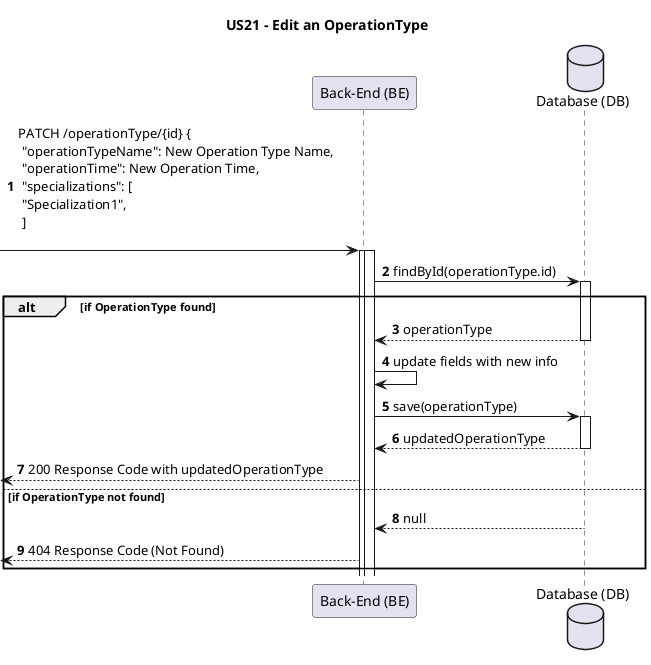 @startuml
'https://plantuml.com/sequence-diagram

title US21 - Edit an OperationType

autonumber

participant "Back-End (BE)" as sys
database "Database (DB)" as db

-> sys +: PATCH /operationType/{id} { \n \
"operationTypeName": New Operation Type Name,  \n \
"operationTime": New Operation Time,\n \
"specializations": [\n \
"Specialization1", \n \
] \n \


activate sys

sys -> db : findById(operationType.id)
activate db
alt if OperationType found
    db --> sys : operationType
    deactivate db
    sys -> sys : update fields with new info
    sys -> db : save(operationType)
    activate db
    db --> sys : updatedOperationType
    deactivate db
    <-- sys : 200 Response Code with updatedOperationType
else if OperationType not found
    db --> sys : null
    deactivate db
    <-- sys : 404 Response Code (Not Found)
end

@enduml

